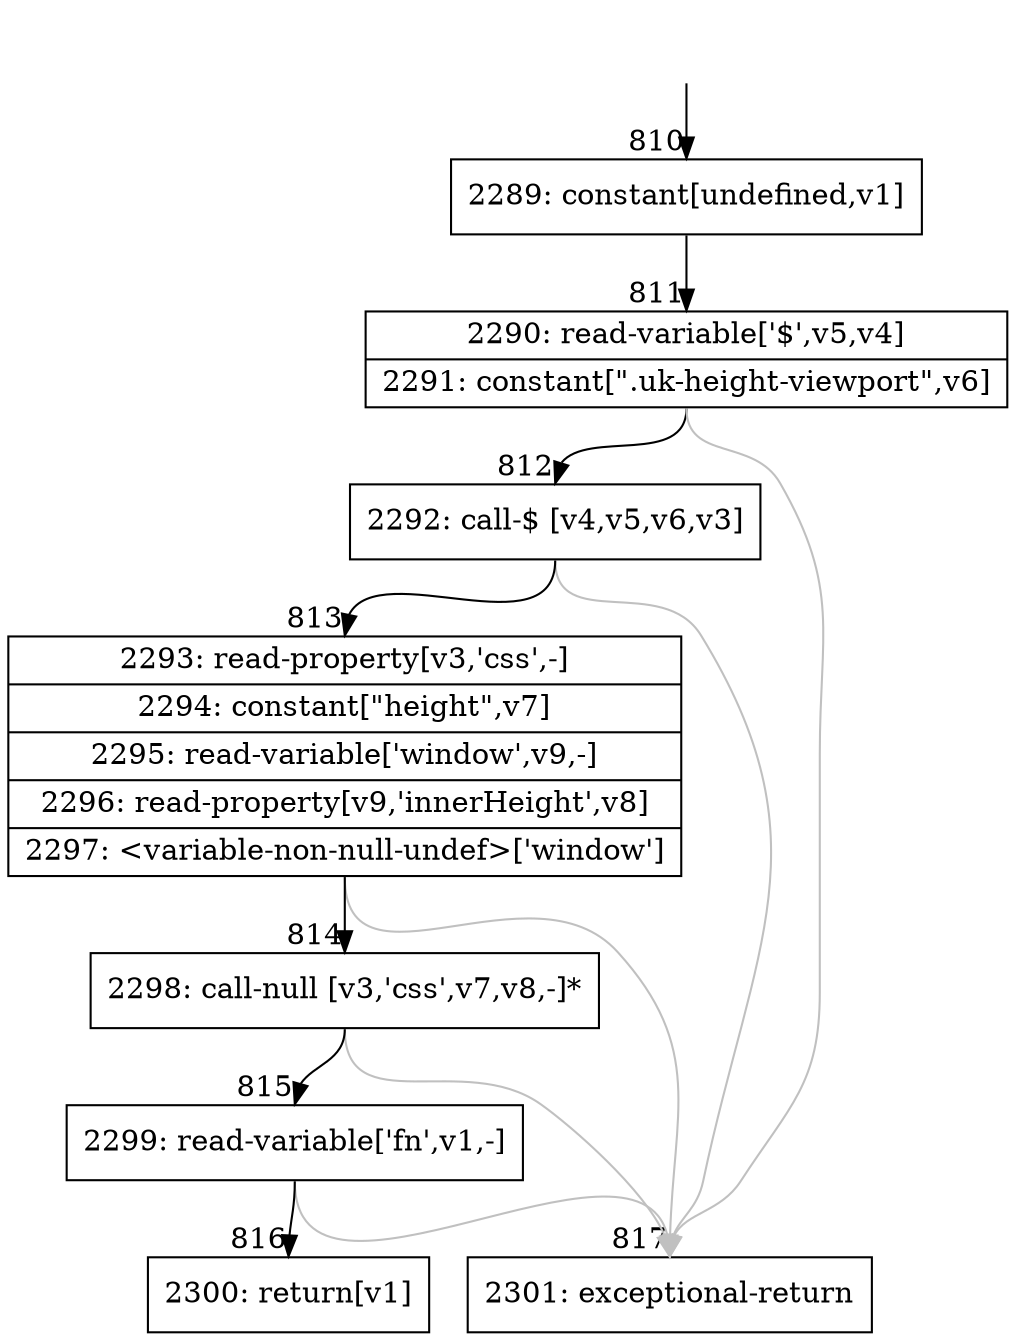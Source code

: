 digraph {
rankdir="TD"
BB_entry71[shape=none,label=""];
BB_entry71 -> BB810 [tailport=s, headport=n, headlabel="    810"]
BB810 [shape=record label="{2289: constant[undefined,v1]}" ] 
BB810 -> BB811 [tailport=s, headport=n, headlabel="      811"]
BB811 [shape=record label="{2290: read-variable['$',v5,v4]|2291: constant[\".uk-height-viewport\",v6]}" ] 
BB811 -> BB812 [tailport=s, headport=n, headlabel="      812"]
BB811 -> BB817 [tailport=s, headport=n, color=gray, headlabel="      817"]
BB812 [shape=record label="{2292: call-$ [v4,v5,v6,v3]}" ] 
BB812 -> BB813 [tailport=s, headport=n, headlabel="      813"]
BB812 -> BB817 [tailport=s, headport=n, color=gray]
BB813 [shape=record label="{2293: read-property[v3,'css',-]|2294: constant[\"height\",v7]|2295: read-variable['window',v9,-]|2296: read-property[v9,'innerHeight',v8]|2297: \<variable-non-null-undef\>['window']}" ] 
BB813 -> BB814 [tailport=s, headport=n, headlabel="      814"]
BB813 -> BB817 [tailport=s, headport=n, color=gray]
BB814 [shape=record label="{2298: call-null [v3,'css',v7,v8,-]*}" ] 
BB814 -> BB815 [tailport=s, headport=n, headlabel="      815"]
BB814 -> BB817 [tailport=s, headport=n, color=gray]
BB815 [shape=record label="{2299: read-variable['fn',v1,-]}" ] 
BB815 -> BB816 [tailport=s, headport=n, headlabel="      816"]
BB815 -> BB817 [tailport=s, headport=n, color=gray]
BB816 [shape=record label="{2300: return[v1]}" ] 
BB817 [shape=record label="{2301: exceptional-return}" ] 
//#$~ 677
}
